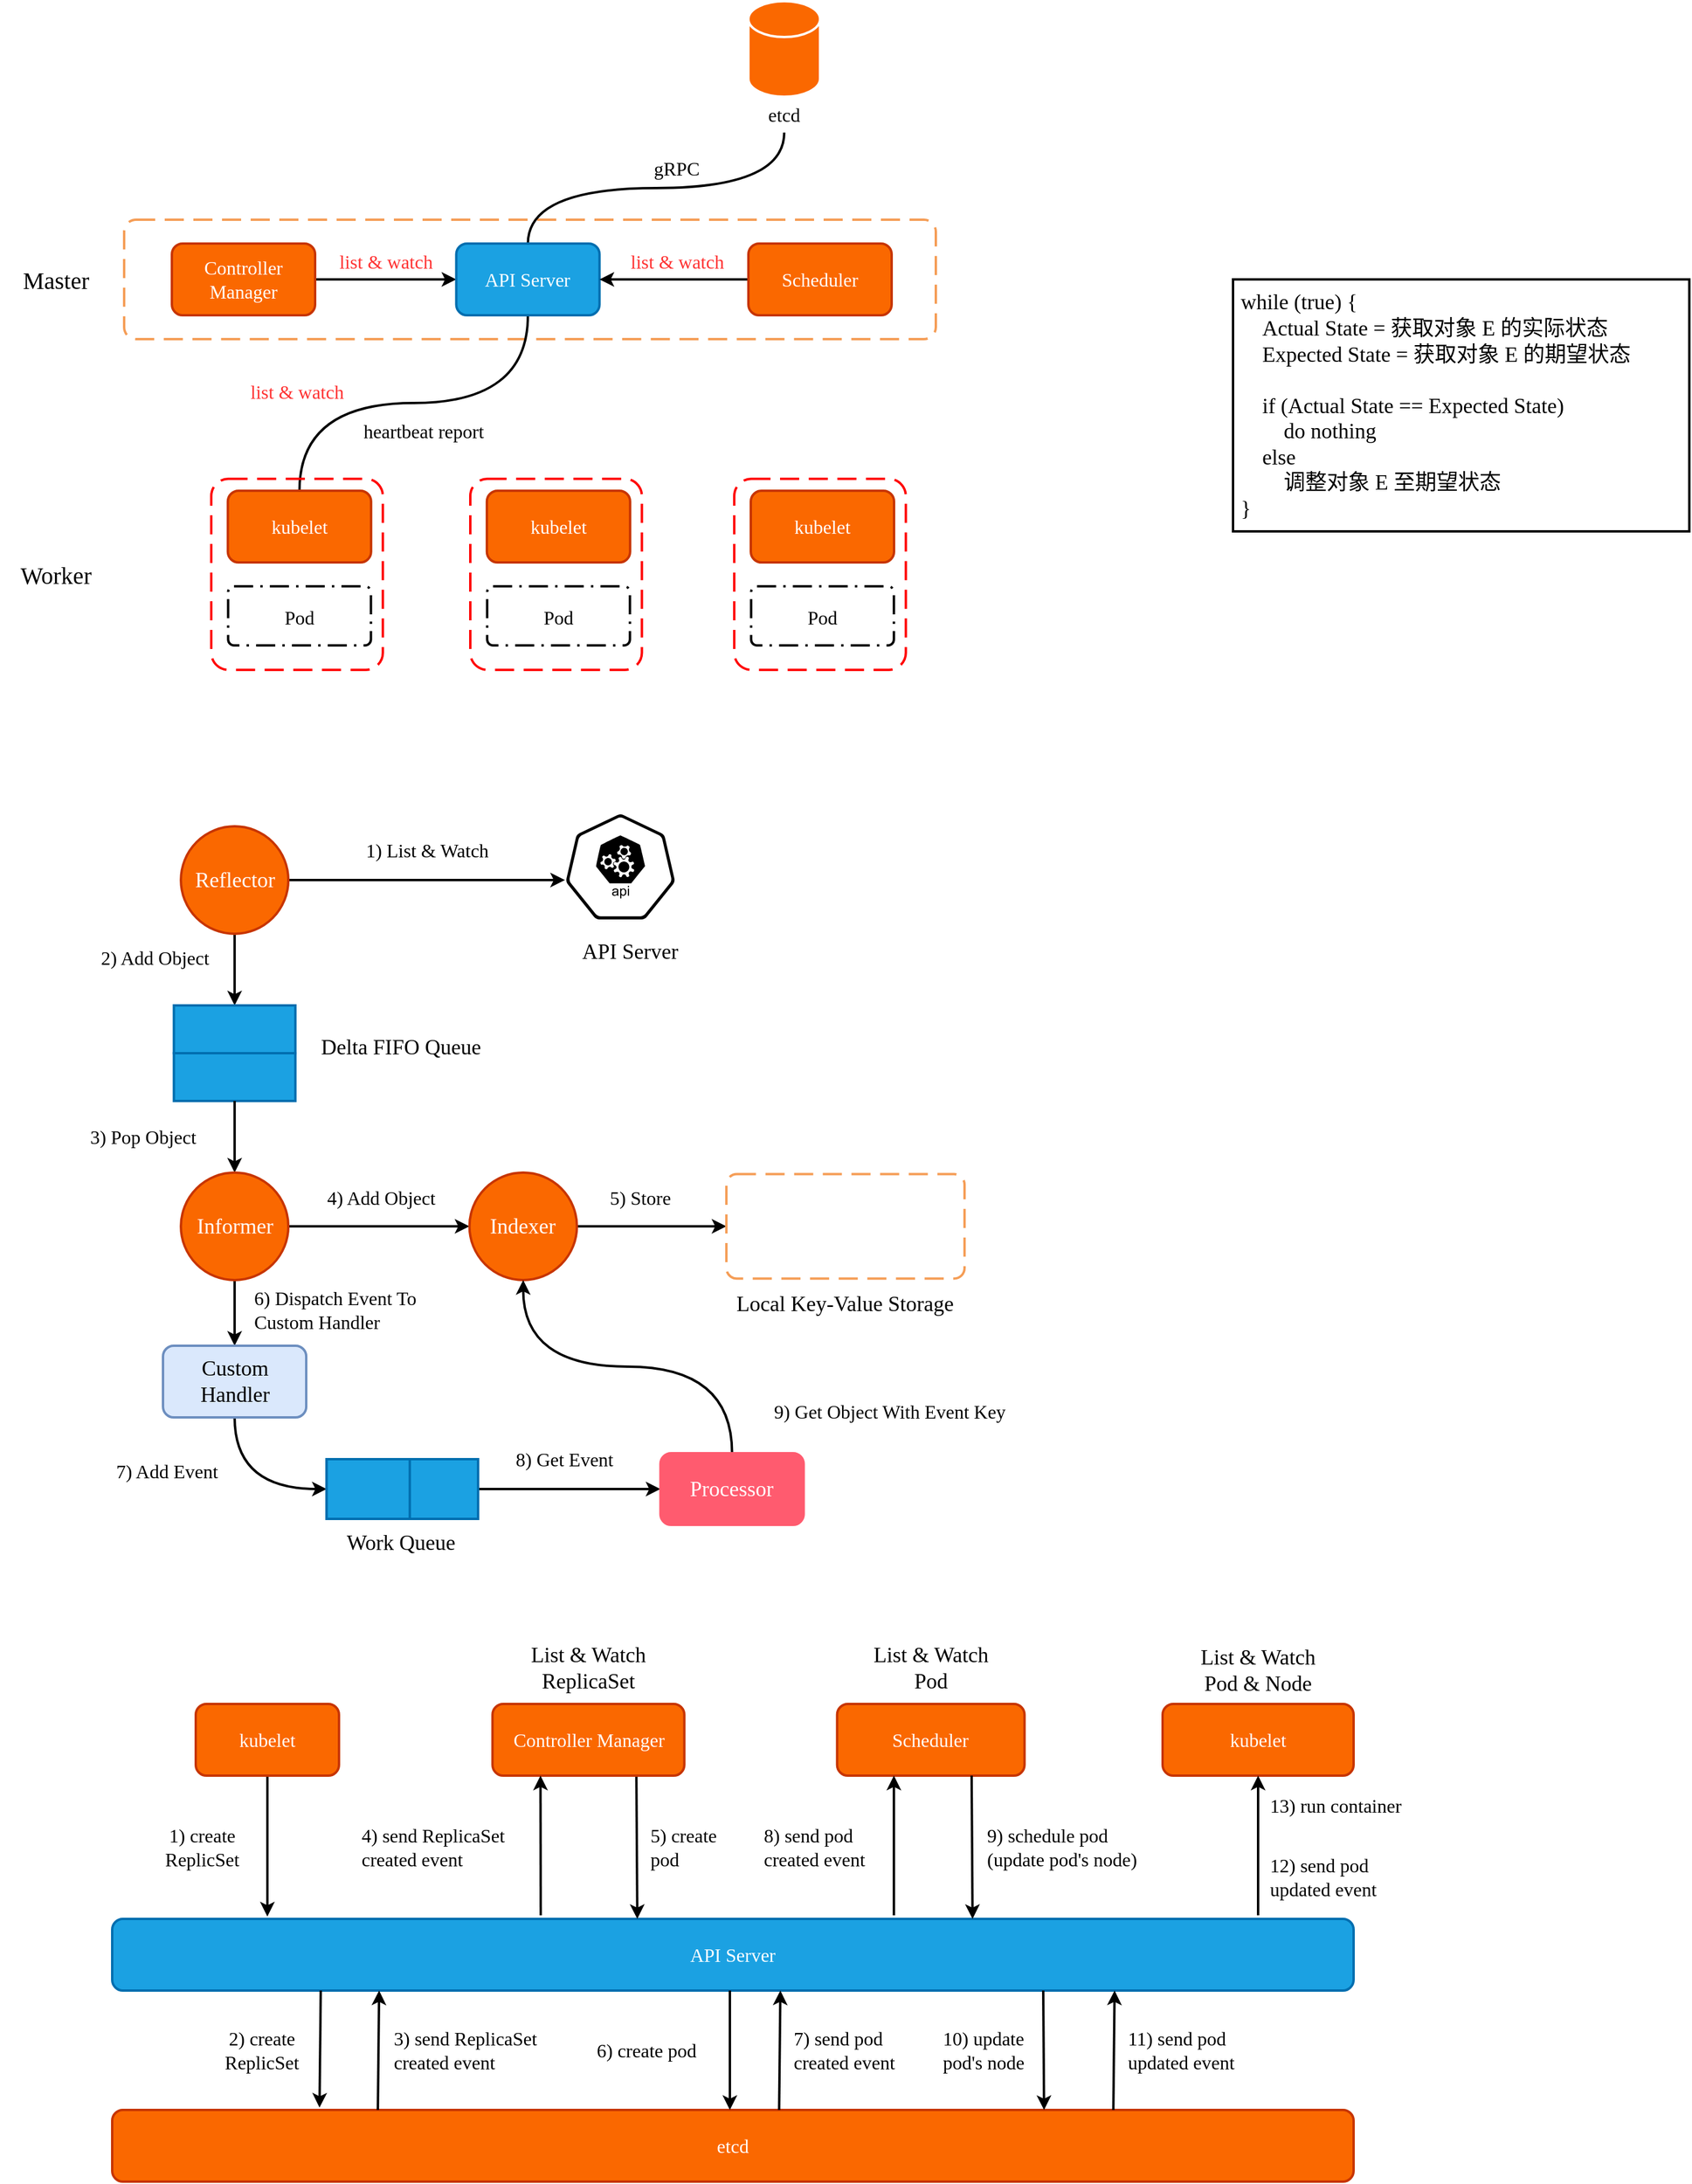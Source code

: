 <mxfile version="14.8.1" type="device"><diagram id="yfZBbAA-9Y0uJsVPKq8N" name="Page-1"><mxGraphModel dx="1826" dy="771" grid="0" gridSize="10" guides="1" tooltips="1" connect="1" arrows="1" fold="1" page="0" pageScale="1" pageWidth="827" pageHeight="1169" math="0" shadow="0"><root><mxCell id="0"/><mxCell id="1" parent="0"/><mxCell id="PfRBaJXLX3ht6NSebsjV-1" value="" style="rounded=1;arcSize=10;dashed=1;strokeColor=#F59D56;fillColor=none;gradientColor=none;dashPattern=8 4;strokeWidth=2;" vertex="1" parent="1"><mxGeometry x="40" y="423" width="680" height="100" as="geometry"/></mxCell><mxCell id="PfRBaJXLX3ht6NSebsjV-25" style="edgeStyle=orthogonalEdgeStyle;curved=1;rounded=0;orthogonalLoop=1;jettySize=auto;html=1;exitX=1;exitY=0.5;exitDx=0;exitDy=0;entryX=0;entryY=0.5;entryDx=0;entryDy=0;fontFamily=Comic Sans MS;fontSize=16;fontColor=#000000;startArrow=none;startFill=0;endArrow=classic;endFill=1;strokeWidth=2;" edge="1" parent="1" source="86Aiw0HBxORf-4C0vXs_-1" target="86Aiw0HBxORf-4C0vXs_-2"><mxGeometry relative="1" as="geometry"/></mxCell><mxCell id="86Aiw0HBxORf-4C0vXs_-1" value="Controller Manager" style="rounded=1;whiteSpace=wrap;html=1;fontFamily=Comic Sans MS;fontSize=16;strokeWidth=2;fillColor=#fa6800;strokeColor=#C73500;fontColor=#FFFFFF;" parent="1" vertex="1"><mxGeometry x="80" y="443" width="120" height="60" as="geometry"/></mxCell><mxCell id="PfRBaJXLX3ht6NSebsjV-15" style="edgeStyle=orthogonalEdgeStyle;rounded=0;orthogonalLoop=1;jettySize=auto;html=1;exitX=0.5;exitY=0;exitDx=0;exitDy=0;fontFamily=Comic Sans MS;fontSize=16;strokeWidth=2;curved=1;entryX=0.5;entryY=1;entryDx=0;entryDy=0;startArrow=none;startFill=0;endArrow=none;endFill=0;" edge="1" parent="1" source="86Aiw0HBxORf-4C0vXs_-2" target="86Aiw0HBxORf-4C0vXs_-5"><mxGeometry relative="1" as="geometry"/></mxCell><mxCell id="PfRBaJXLX3ht6NSebsjV-45" style="edgeStyle=orthogonalEdgeStyle;curved=1;rounded=0;orthogonalLoop=1;jettySize=auto;html=1;exitX=0.5;exitY=1;exitDx=0;exitDy=0;entryX=0.5;entryY=0;entryDx=0;entryDy=0;fontFamily=Comic Sans MS;fontSize=20;fontColor=#000000;startArrow=none;startFill=0;endArrow=none;endFill=0;strokeWidth=2;" edge="1" parent="1" source="86Aiw0HBxORf-4C0vXs_-2" target="PfRBaJXLX3ht6NSebsjV-4"><mxGeometry relative="1" as="geometry"/></mxCell><mxCell id="86Aiw0HBxORf-4C0vXs_-2" value="API Server" style="rounded=1;whiteSpace=wrap;html=1;fontFamily=Comic Sans MS;fontSize=16;strokeWidth=2;fillColor=#1ba1e2;strokeColor=#006EAF;fontColor=#ffffff;" parent="1" vertex="1"><mxGeometry x="318.25" y="443" width="120" height="60" as="geometry"/></mxCell><mxCell id="PfRBaJXLX3ht6NSebsjV-36" style="edgeStyle=orthogonalEdgeStyle;curved=1;rounded=0;orthogonalLoop=1;jettySize=auto;html=1;exitX=0;exitY=0.5;exitDx=0;exitDy=0;fontFamily=Comic Sans MS;fontSize=20;fontColor=#000000;startArrow=none;startFill=0;endArrow=classic;endFill=1;strokeWidth=2;" edge="1" parent="1" source="86Aiw0HBxORf-4C0vXs_-3" target="86Aiw0HBxORf-4C0vXs_-2"><mxGeometry relative="1" as="geometry"/></mxCell><mxCell id="86Aiw0HBxORf-4C0vXs_-3" value="Scheduler" style="rounded=1;whiteSpace=wrap;html=1;fontFamily=Comic Sans MS;fontSize=16;strokeWidth=2;fillColor=#fa6800;strokeColor=#C73500;fontColor=#FFFFFF;" parent="1" vertex="1"><mxGeometry x="563" y="443" width="120" height="60" as="geometry"/></mxCell><mxCell id="PfRBaJXLX3ht6NSebsjV-16" value="gRPC" style="text;html=1;strokeColor=none;fillColor=none;align=center;verticalAlign=middle;whiteSpace=wrap;rounded=0;fontFamily=Comic Sans MS;fontSize=16;" vertex="1" parent="1"><mxGeometry x="483" y="370" width="40" height="20" as="geometry"/></mxCell><mxCell id="PfRBaJXLX3ht6NSebsjV-28" value="&lt;font color=&quot;#ff3333&quot;&gt;list &amp;amp; watch&lt;/font&gt;" style="text;html=1;strokeColor=none;fillColor=none;align=center;verticalAlign=middle;whiteSpace=wrap;rounded=0;fontFamily=Comic Sans MS;fontSize=16;" vertex="1" parent="1"><mxGeometry x="131.88" y="557" width="106" height="20" as="geometry"/></mxCell><mxCell id="PfRBaJXLX3ht6NSebsjV-33" value="Master" style="text;html=1;strokeColor=none;fillColor=none;align=center;verticalAlign=middle;whiteSpace=wrap;rounded=0;fontFamily=Comic Sans MS;fontSize=20;" vertex="1" parent="1"><mxGeometry x="-64" y="455" width="94" height="36" as="geometry"/></mxCell><mxCell id="PfRBaJXLX3ht6NSebsjV-34" value="Worker" style="text;html=1;strokeColor=none;fillColor=none;align=center;verticalAlign=middle;whiteSpace=wrap;rounded=0;fontFamily=Comic Sans MS;fontSize=20;" vertex="1" parent="1"><mxGeometry x="-64" y="702" width="94" height="36" as="geometry"/></mxCell><mxCell id="PfRBaJXLX3ht6NSebsjV-35" value="&lt;font color=&quot;#ff3333&quot;&gt;list &amp;amp; watch&lt;/font&gt;" style="text;html=1;strokeColor=none;fillColor=none;align=center;verticalAlign=middle;whiteSpace=wrap;rounded=0;fontFamily=Comic Sans MS;fontSize=16;" vertex="1" parent="1"><mxGeometry x="210" y="448" width="99" height="20" as="geometry"/></mxCell><mxCell id="PfRBaJXLX3ht6NSebsjV-37" value="&lt;font color=&quot;#ff3333&quot;&gt;list &amp;amp; watch&lt;/font&gt;" style="text;html=1;strokeColor=none;fillColor=none;align=center;verticalAlign=middle;whiteSpace=wrap;rounded=0;fontFamily=Comic Sans MS;fontSize=16;" vertex="1" parent="1"><mxGeometry x="453.5" y="448" width="99" height="20" as="geometry"/></mxCell><mxCell id="PfRBaJXLX3ht6NSebsjV-46" value="heartbeat report" style="text;html=1;strokeColor=none;fillColor=none;align=center;verticalAlign=middle;whiteSpace=wrap;rounded=0;fontFamily=Comic Sans MS;fontSize=16;" vertex="1" parent="1"><mxGeometry x="219" y="590" width="144" height="20" as="geometry"/></mxCell><mxCell id="PfRBaJXLX3ht6NSebsjV-52" value="" style="group" vertex="1" connectable="0" parent="1"><mxGeometry x="563" y="240" width="60" height="110" as="geometry"/></mxCell><mxCell id="86Aiw0HBxORf-4C0vXs_-4" value="" style="shape=cylinder3;whiteSpace=wrap;html=1;boundedLbl=1;backgroundOutline=1;size=15;fontFamily=Comic Sans MS;fontSize=16;strokeWidth=2;fillColor=#fa6800;fontColor=#000000;strokeColor=#FFFFFF;" parent="PfRBaJXLX3ht6NSebsjV-52" vertex="1"><mxGeometry width="60" height="80" as="geometry"/></mxCell><mxCell id="86Aiw0HBxORf-4C0vXs_-5" value="etcd" style="text;html=1;strokeColor=none;fillColor=none;align=center;verticalAlign=middle;whiteSpace=wrap;rounded=0;fontFamily=Comic Sans MS;fontSize=16;" parent="PfRBaJXLX3ht6NSebsjV-52" vertex="1"><mxGeometry y="80" width="60" height="30" as="geometry"/></mxCell><mxCell id="PfRBaJXLX3ht6NSebsjV-54" value="&amp;nbsp;while (true) {&lt;br style=&quot;font-size: 18px;&quot;&gt;&amp;nbsp; &amp;nbsp; &amp;nbsp;Actual State = 获取对象 E 的实际状态&lt;br style=&quot;font-size: 18px;&quot;&gt;&amp;nbsp; &amp;nbsp; &amp;nbsp;Expected State = 获取对象 E 的期望状态&lt;br style=&quot;font-size: 18px;&quot;&gt;&amp;nbsp; &amp;nbsp; &lt;br style=&quot;font-size: 18px;&quot;&gt;&amp;nbsp; &amp;nbsp; &amp;nbsp;if (Actual State == Expected State)&lt;br style=&quot;font-size: 18px;&quot;&gt;&amp;nbsp; &amp;nbsp; &amp;nbsp; &amp;nbsp; &amp;nbsp;do nothing&lt;br style=&quot;font-size: 18px;&quot;&gt;&amp;nbsp; &amp;nbsp; &amp;nbsp;else&lt;br style=&quot;font-size: 18px;&quot;&gt;&amp;nbsp; &amp;nbsp; &amp;nbsp; &amp;nbsp; &amp;nbsp;调整对象 E 至期望状态&lt;br style=&quot;font-size: 18px;&quot;&gt;&amp;nbsp;}" style="rounded=0;whiteSpace=wrap;html=1;fontFamily=Comic Sans MS;fontSize=18;fontColor=#000000;strokeWidth=2;align=left;" vertex="1" parent="1"><mxGeometry x="969" y="473" width="382.25" height="211" as="geometry"/></mxCell><mxCell id="PfRBaJXLX3ht6NSebsjV-3" value="" style="rounded=1;arcSize=10;dashed=1;strokeColor=#ff0000;fillColor=none;gradientColor=none;dashPattern=8 4;strokeWidth=2;" vertex="1" parent="1"><mxGeometry x="113" y="640" width="143.75" height="160" as="geometry"/></mxCell><mxCell id="PfRBaJXLX3ht6NSebsjV-4" value="kubelet" style="rounded=1;whiteSpace=wrap;html=1;fontFamily=Comic Sans MS;fontSize=16;strokeWidth=2;fillColor=#fa6800;strokeColor=#C73500;fontColor=#FFFFFF;" vertex="1" parent="1"><mxGeometry x="126.88" y="650" width="120" height="60" as="geometry"/></mxCell><mxCell id="PfRBaJXLX3ht6NSebsjV-18" value="Pod" style="rounded=1;arcSize=10;dashed=1;fillColor=none;gradientColor=none;dashPattern=8 3 1 3;strokeWidth=2;fontFamily=Comic Sans MS;fontSize=16;" vertex="1" parent="1"><mxGeometry x="127.13" y="730" width="119.62" height="49.5" as="geometry"/></mxCell><mxCell id="PfRBaJXLX3ht6NSebsjV-55" value="" style="rounded=1;arcSize=10;dashed=1;strokeColor=#ff0000;fillColor=none;gradientColor=none;dashPattern=8 4;strokeWidth=2;" vertex="1" parent="1"><mxGeometry x="330" y="640" width="143.75" height="160" as="geometry"/></mxCell><mxCell id="PfRBaJXLX3ht6NSebsjV-56" value="kubelet" style="rounded=1;whiteSpace=wrap;html=1;fontFamily=Comic Sans MS;fontSize=16;strokeWidth=2;fillColor=#fa6800;strokeColor=#C73500;fontColor=#FFFFFF;" vertex="1" parent="1"><mxGeometry x="343.88" y="650" width="120" height="60" as="geometry"/></mxCell><mxCell id="PfRBaJXLX3ht6NSebsjV-57" value="Pod" style="rounded=1;arcSize=10;dashed=1;fillColor=none;gradientColor=none;dashPattern=8 3 1 3;strokeWidth=2;fontFamily=Comic Sans MS;fontSize=16;" vertex="1" parent="1"><mxGeometry x="344.13" y="730" width="119.62" height="49.5" as="geometry"/></mxCell><mxCell id="PfRBaJXLX3ht6NSebsjV-58" value="" style="rounded=1;arcSize=10;dashed=1;strokeColor=#ff0000;fillColor=none;gradientColor=none;dashPattern=8 4;strokeWidth=2;" vertex="1" parent="1"><mxGeometry x="551.13" y="640" width="143.75" height="160" as="geometry"/></mxCell><mxCell id="PfRBaJXLX3ht6NSebsjV-59" value="kubelet" style="rounded=1;whiteSpace=wrap;html=1;fontFamily=Comic Sans MS;fontSize=16;strokeWidth=2;fillColor=#fa6800;strokeColor=#C73500;fontColor=#FFFFFF;" vertex="1" parent="1"><mxGeometry x="565.01" y="650" width="120" height="60" as="geometry"/></mxCell><mxCell id="PfRBaJXLX3ht6NSebsjV-60" value="Pod" style="rounded=1;arcSize=10;dashed=1;fillColor=none;gradientColor=none;dashPattern=8 3 1 3;strokeWidth=2;fontFamily=Comic Sans MS;fontSize=16;" vertex="1" parent="1"><mxGeometry x="565.26" y="730" width="119.62" height="49.5" as="geometry"/></mxCell><mxCell id="PfRBaJXLX3ht6NSebsjV-64" value="" style="html=1;dashed=0;whitespace=wrap;points=[[0.005,0.63,0],[0.1,0.2,0],[0.9,0.2,0],[0.5,0,0],[0.995,0.63,0],[0.72,0.99,0],[0.5,1,0],[0.28,0.99,0]];shape=mxgraph.kubernetes.icon;prIcon=api;fontFamily=Comic Sans MS;fontSize=18;fontColor=#000000;align=left;fillColor=#FFFFFF;" vertex="1" parent="1"><mxGeometry x="409.31" y="921" width="93" height="88" as="geometry"/></mxCell><mxCell id="PfRBaJXLX3ht6NSebsjV-85" style="edgeStyle=orthogonalEdgeStyle;curved=1;rounded=0;orthogonalLoop=1;jettySize=auto;html=1;exitX=1;exitY=0.5;exitDx=0;exitDy=0;fontFamily=Comic Sans MS;fontSize=18;fontColor=#000000;startArrow=none;startFill=0;endArrow=classic;endFill=1;strokeWidth=2;" edge="1" parent="1" source="PfRBaJXLX3ht6NSebsjV-65"><mxGeometry relative="1" as="geometry"><mxPoint x="409.31" y="976" as="targetPoint"/></mxGeometry></mxCell><mxCell id="PfRBaJXLX3ht6NSebsjV-89" style="edgeStyle=none;rounded=0;orthogonalLoop=1;jettySize=auto;html=1;exitX=0.5;exitY=1;exitDx=0;exitDy=0;entryX=0.5;entryY=0;entryDx=0;entryDy=0;fontFamily=Comic Sans MS;fontSize=18;fontColor=#000000;startArrow=none;startFill=0;endArrow=classic;endFill=1;strokeWidth=2;" edge="1" parent="1" source="PfRBaJXLX3ht6NSebsjV-65" target="PfRBaJXLX3ht6NSebsjV-66"><mxGeometry relative="1" as="geometry"/></mxCell><mxCell id="PfRBaJXLX3ht6NSebsjV-65" value="Reflector" style="ellipse;whiteSpace=wrap;html=1;aspect=fixed;fontFamily=Comic Sans MS;fontSize=18;strokeWidth=2;align=center;fillColor=#fa6800;strokeColor=#C73500;fontColor=#FFFFFF;" vertex="1" parent="1"><mxGeometry x="87.56" y="931" width="90" height="90" as="geometry"/></mxCell><mxCell id="PfRBaJXLX3ht6NSebsjV-66" value="" style="rounded=0;whiteSpace=wrap;html=1;fontFamily=Comic Sans MS;fontSize=18;strokeWidth=2;align=left;fillColor=#1ba1e2;strokeColor=#006EAF;fontColor=#ffffff;" vertex="1" parent="1"><mxGeometry x="81.69" y="1081" width="101.75" height="40" as="geometry"/></mxCell><mxCell id="PfRBaJXLX3ht6NSebsjV-67" value="" style="rounded=0;whiteSpace=wrap;html=1;fontFamily=Comic Sans MS;fontSize=18;strokeWidth=2;align=left;fillColor=#1ba1e2;strokeColor=#006EAF;fontColor=#ffffff;" vertex="1" parent="1"><mxGeometry x="81.69" y="1121" width="101.75" height="40" as="geometry"/></mxCell><mxCell id="PfRBaJXLX3ht6NSebsjV-90" style="edgeStyle=none;rounded=0;orthogonalLoop=1;jettySize=auto;html=1;exitX=0.5;exitY=1;exitDx=0;exitDy=0;entryX=0.5;entryY=0;entryDx=0;entryDy=0;fontFamily=Comic Sans MS;fontSize=18;fontColor=#000000;startArrow=none;startFill=0;endArrow=classic;endFill=1;strokeWidth=2;" edge="1" parent="1" target="PfRBaJXLX3ht6NSebsjV-71"><mxGeometry relative="1" as="geometry"><mxPoint x="132.565" y="1161" as="sourcePoint"/></mxGeometry></mxCell><mxCell id="PfRBaJXLX3ht6NSebsjV-70" value="Delta FIFO Queue" style="text;html=1;strokeColor=none;fillColor=none;align=center;verticalAlign=middle;whiteSpace=wrap;rounded=0;fontFamily=Comic Sans MS;fontSize=18;fontColor=#000000;" vertex="1" parent="1"><mxGeometry x="192.31" y="1091" width="160" height="50" as="geometry"/></mxCell><mxCell id="PfRBaJXLX3ht6NSebsjV-91" style="edgeStyle=none;rounded=0;orthogonalLoop=1;jettySize=auto;html=1;exitX=1;exitY=0.5;exitDx=0;exitDy=0;entryX=0;entryY=0.5;entryDx=0;entryDy=0;fontFamily=Comic Sans MS;fontSize=18;fontColor=#000000;startArrow=none;startFill=0;endArrow=classic;endFill=1;strokeWidth=2;" edge="1" parent="1" source="PfRBaJXLX3ht6NSebsjV-71" target="PfRBaJXLX3ht6NSebsjV-72"><mxGeometry relative="1" as="geometry"/></mxCell><mxCell id="PfRBaJXLX3ht6NSebsjV-100" style="edgeStyle=none;rounded=0;orthogonalLoop=1;jettySize=auto;html=1;exitX=0.5;exitY=1;exitDx=0;exitDy=0;entryX=0.5;entryY=0;entryDx=0;entryDy=0;fontFamily=Comic Sans MS;fontSize=18;fontColor=#000000;startArrow=none;startFill=0;endArrow=classic;endFill=1;strokeWidth=2;" edge="1" parent="1" source="PfRBaJXLX3ht6NSebsjV-71" target="PfRBaJXLX3ht6NSebsjV-96"><mxGeometry relative="1" as="geometry"/></mxCell><mxCell id="PfRBaJXLX3ht6NSebsjV-71" value="Informer" style="ellipse;whiteSpace=wrap;html=1;aspect=fixed;fontFamily=Comic Sans MS;fontSize=18;strokeWidth=2;align=center;fillColor=#fa6800;strokeColor=#C73500;fontColor=#FFFFFF;" vertex="1" parent="1"><mxGeometry x="87.56" y="1221" width="90" height="90" as="geometry"/></mxCell><mxCell id="PfRBaJXLX3ht6NSebsjV-95" style="edgeStyle=none;rounded=0;orthogonalLoop=1;jettySize=auto;html=1;exitX=1;exitY=0.5;exitDx=0;exitDy=0;entryX=0;entryY=0.5;entryDx=0;entryDy=0;fontFamily=Comic Sans MS;fontSize=18;fontColor=#000000;startArrow=none;startFill=0;endArrow=classic;endFill=1;strokeWidth=2;" edge="1" parent="1" source="PfRBaJXLX3ht6NSebsjV-72" target="PfRBaJXLX3ht6NSebsjV-93"><mxGeometry relative="1" as="geometry"/></mxCell><mxCell id="PfRBaJXLX3ht6NSebsjV-72" value="Indexer" style="ellipse;whiteSpace=wrap;html=1;aspect=fixed;fontFamily=Comic Sans MS;fontSize=18;strokeWidth=2;align=center;fillColor=#fa6800;strokeColor=#C73500;fontColor=#FFFFFF;" vertex="1" parent="1"><mxGeometry x="329.31" y="1221" width="90" height="90" as="geometry"/></mxCell><mxCell id="PfRBaJXLX3ht6NSebsjV-88" value="API Server" style="text;html=1;strokeColor=none;fillColor=none;align=center;verticalAlign=middle;whiteSpace=wrap;rounded=0;fontFamily=Comic Sans MS;fontSize=18;fontColor=#000000;" vertex="1" parent="1"><mxGeometry x="409.31" y="1011" width="110" height="50" as="geometry"/></mxCell><mxCell id="PfRBaJXLX3ht6NSebsjV-93" value="" style="rounded=1;arcSize=10;dashed=1;strokeColor=#F59D56;fillColor=none;gradientColor=none;dashPattern=8 4;strokeWidth=2;fontFamily=Comic Sans MS;fontSize=18;fontColor=#000000;align=left;" vertex="1" parent="1"><mxGeometry x="544.56" y="1222.25" width="199.5" height="87.5" as="geometry"/></mxCell><mxCell id="PfRBaJXLX3ht6NSebsjV-94" value="Local Key-Value Storage" style="text;html=1;strokeColor=none;fillColor=none;align=center;verticalAlign=middle;whiteSpace=wrap;rounded=0;fontFamily=Comic Sans MS;fontSize=18;fontColor=#000000;" vertex="1" parent="1"><mxGeometry x="539.31" y="1311" width="210" height="40" as="geometry"/></mxCell><mxCell id="PfRBaJXLX3ht6NSebsjV-101" style="edgeStyle=orthogonalEdgeStyle;curved=1;rounded=0;orthogonalLoop=1;jettySize=auto;html=1;exitX=0.5;exitY=1;exitDx=0;exitDy=0;entryX=0;entryY=0.5;entryDx=0;entryDy=0;fontFamily=Comic Sans MS;fontSize=18;fontColor=#000000;startArrow=none;startFill=0;endArrow=classic;endFill=1;strokeWidth=2;" edge="1" parent="1" source="PfRBaJXLX3ht6NSebsjV-96" target="PfRBaJXLX3ht6NSebsjV-97"><mxGeometry relative="1" as="geometry"/></mxCell><mxCell id="PfRBaJXLX3ht6NSebsjV-96" value="Custom Handler" style="rounded=1;whiteSpace=wrap;html=1;fontFamily=Comic Sans MS;fontSize=18;strokeColor=#6c8ebf;strokeWidth=2;fillColor=#dae8fc;align=center;" vertex="1" parent="1"><mxGeometry x="72.56" y="1366" width="120" height="60" as="geometry"/></mxCell><mxCell id="PfRBaJXLX3ht6NSebsjV-102" style="edgeStyle=orthogonalEdgeStyle;curved=1;rounded=0;orthogonalLoop=1;jettySize=auto;html=1;exitX=1;exitY=0.5;exitDx=0;exitDy=0;entryX=0;entryY=0.5;entryDx=0;entryDy=0;fontFamily=Comic Sans MS;fontSize=18;fontColor=#000000;startArrow=none;startFill=0;endArrow=classic;endFill=1;strokeWidth=2;" edge="1" parent="1" source="PfRBaJXLX3ht6NSebsjV-97" target="PfRBaJXLX3ht6NSebsjV-99"><mxGeometry relative="1" as="geometry"/></mxCell><mxCell id="PfRBaJXLX3ht6NSebsjV-97" value="" style="rounded=0;whiteSpace=wrap;html=1;fontFamily=Comic Sans MS;fontSize=18;strokeWidth=2;align=left;fillColor=#1ba1e2;strokeColor=#006EAF;fontColor=#ffffff;" vertex="1" parent="1"><mxGeometry x="209.66" y="1461" width="126.87" height="50" as="geometry"/></mxCell><mxCell id="PfRBaJXLX3ht6NSebsjV-98" value="Work Queue" style="text;html=1;strokeColor=none;fillColor=none;align=center;verticalAlign=middle;whiteSpace=wrap;rounded=0;fontFamily=Comic Sans MS;fontSize=18;fontColor=#000000;" vertex="1" parent="1"><mxGeometry x="208.1" y="1511" width="128.43" height="40" as="geometry"/></mxCell><mxCell id="PfRBaJXLX3ht6NSebsjV-116" style="edgeStyle=orthogonalEdgeStyle;curved=1;rounded=0;orthogonalLoop=1;jettySize=auto;html=1;exitX=0.5;exitY=0;exitDx=0;exitDy=0;entryX=0.5;entryY=1;entryDx=0;entryDy=0;fontFamily=Comic Sans MS;fontSize=16;fontColor=#000000;startArrow=none;startFill=0;endArrow=classic;endFill=1;strokeWidth=2;" edge="1" parent="1" source="PfRBaJXLX3ht6NSebsjV-99" target="PfRBaJXLX3ht6NSebsjV-72"><mxGeometry relative="1" as="geometry"/></mxCell><mxCell id="PfRBaJXLX3ht6NSebsjV-99" value="Processor" style="rounded=1;whiteSpace=wrap;html=1;fontFamily=Comic Sans MS;fontSize=18;strokeWidth=2;align=center;fontColor=#FFFFFF;fillColor=#FF5B6F;strokeColor=#FF5B6F;" vertex="1" parent="1"><mxGeometry x="489.31" y="1456" width="120" height="60" as="geometry"/></mxCell><mxCell id="PfRBaJXLX3ht6NSebsjV-107" value="1) List &amp;amp; Watch" style="text;html=1;strokeColor=none;fillColor=none;align=center;verticalAlign=middle;whiteSpace=wrap;rounded=0;fontFamily=Comic Sans MS;fontSize=16;" vertex="1" parent="1"><mxGeometry x="214.32" y="941" width="160" height="20" as="geometry"/></mxCell><mxCell id="PfRBaJXLX3ht6NSebsjV-108" value="2) Add Object" style="text;html=1;strokeColor=none;fillColor=none;align=center;verticalAlign=middle;whiteSpace=wrap;rounded=0;fontFamily=Comic Sans MS;fontSize=16;" vertex="1" parent="1"><mxGeometry x="9.31" y="1021" width="113.75" height="40" as="geometry"/></mxCell><mxCell id="PfRBaJXLX3ht6NSebsjV-109" value="3) Pop Object" style="text;html=1;strokeColor=none;fillColor=none;align=center;verticalAlign=middle;whiteSpace=wrap;rounded=0;fontFamily=Comic Sans MS;fontSize=16;" vertex="1" parent="1"><mxGeometry x="-0.56" y="1171" width="113.75" height="40" as="geometry"/></mxCell><mxCell id="PfRBaJXLX3ht6NSebsjV-110" value="4) Add Object" style="text;html=1;strokeColor=none;fillColor=none;align=center;verticalAlign=middle;whiteSpace=wrap;rounded=0;fontFamily=Comic Sans MS;fontSize=16;" vertex="1" parent="1"><mxGeometry x="192.31" y="1222.25" width="127" height="40" as="geometry"/></mxCell><mxCell id="PfRBaJXLX3ht6NSebsjV-111" value="5) Store" style="text;html=1;strokeColor=none;fillColor=none;align=center;verticalAlign=middle;whiteSpace=wrap;rounded=0;fontFamily=Comic Sans MS;fontSize=16;" vertex="1" parent="1"><mxGeometry x="409.31" y="1222.25" width="127" height="40" as="geometry"/></mxCell><mxCell id="PfRBaJXLX3ht6NSebsjV-112" value="6) Dispatch Event To Custom Handler" style="text;html=1;strokeColor=none;fillColor=none;align=left;verticalAlign=middle;whiteSpace=wrap;rounded=0;fontFamily=Comic Sans MS;fontSize=16;" vertex="1" parent="1"><mxGeometry x="147.31" y="1316" width="150" height="40" as="geometry"/></mxCell><mxCell id="PfRBaJXLX3ht6NSebsjV-113" value="7) Add Event" style="text;html=1;strokeColor=none;fillColor=none;align=center;verticalAlign=middle;whiteSpace=wrap;rounded=0;fontFamily=Comic Sans MS;fontSize=16;" vertex="1" parent="1"><mxGeometry x="18.56" y="1451" width="113.75" height="40" as="geometry"/></mxCell><mxCell id="PfRBaJXLX3ht6NSebsjV-114" value="" style="rounded=0;whiteSpace=wrap;html=1;fontFamily=Comic Sans MS;fontSize=18;strokeWidth=2;align=left;fillColor=#1ba1e2;strokeColor=#006EAF;fontColor=#ffffff;" vertex="1" parent="1"><mxGeometry x="209.66" y="1461" width="69.65" height="50" as="geometry"/></mxCell><mxCell id="PfRBaJXLX3ht6NSebsjV-115" value="8) Get Event" style="text;html=1;strokeColor=none;fillColor=none;align=center;verticalAlign=middle;whiteSpace=wrap;rounded=0;fontFamily=Comic Sans MS;fontSize=16;" vertex="1" parent="1"><mxGeometry x="352.31" y="1441" width="113.75" height="40" as="geometry"/></mxCell><mxCell id="PfRBaJXLX3ht6NSebsjV-117" value="9) Get Object With Event Key" style="text;html=1;strokeColor=none;fillColor=none;align=center;verticalAlign=middle;whiteSpace=wrap;rounded=0;fontFamily=Comic Sans MS;fontSize=16;" vertex="1" parent="1"><mxGeometry x="559.31" y="1401" width="245" height="40" as="geometry"/></mxCell><mxCell id="PfRBaJXLX3ht6NSebsjV-118" value="API Server" style="rounded=1;whiteSpace=wrap;html=1;fontFamily=Comic Sans MS;fontSize=16;strokeWidth=2;fillColor=#1ba1e2;strokeColor=#006EAF;fontColor=#ffffff;" vertex="1" parent="1"><mxGeometry x="30" y="1846" width="1040" height="60" as="geometry"/></mxCell><mxCell id="PfRBaJXLX3ht6NSebsjV-119" value="Scheduler" style="rounded=1;whiteSpace=wrap;html=1;fontFamily=Comic Sans MS;fontSize=16;strokeWidth=2;fillColor=#fa6800;strokeColor=#C73500;fontColor=#FFFFFF;" vertex="1" parent="1"><mxGeometry x="637.31" y="1666" width="157" height="60" as="geometry"/></mxCell><mxCell id="PfRBaJXLX3ht6NSebsjV-120" value="etcd" style="rounded=1;whiteSpace=wrap;html=1;fontFamily=Comic Sans MS;fontSize=16;strokeWidth=2;fillColor=#fa6800;strokeColor=#C73500;fontColor=#FFFFFF;" vertex="1" parent="1"><mxGeometry x="30" y="2006" width="1040" height="60" as="geometry"/></mxCell><mxCell id="PfRBaJXLX3ht6NSebsjV-145" style="edgeStyle=none;rounded=0;orthogonalLoop=1;jettySize=auto;html=1;exitX=0.75;exitY=1;exitDx=0;exitDy=0;entryX=0.423;entryY=0;entryDx=0;entryDy=0;entryPerimeter=0;fontFamily=Comic Sans MS;fontSize=16;fontColor=#000000;startArrow=none;startFill=0;endArrow=classic;endFill=1;strokeWidth=2;" edge="1" parent="1" source="PfRBaJXLX3ht6NSebsjV-121" target="PfRBaJXLX3ht6NSebsjV-118"><mxGeometry relative="1" as="geometry"/></mxCell><mxCell id="PfRBaJXLX3ht6NSebsjV-121" value="Controller Manager" style="rounded=1;whiteSpace=wrap;html=1;fontFamily=Comic Sans MS;fontSize=16;strokeWidth=2;fillColor=#fa6800;strokeColor=#C73500;fontColor=#FFFFFF;" vertex="1" parent="1"><mxGeometry x="348.62" y="1666" width="160.69" height="60" as="geometry"/></mxCell><mxCell id="PfRBaJXLX3ht6NSebsjV-122" value="kubelet" style="rounded=1;whiteSpace=wrap;html=1;fontFamily=Comic Sans MS;fontSize=16;strokeWidth=2;fillColor=#fa6800;strokeColor=#C73500;fontColor=#FFFFFF;" vertex="1" parent="1"><mxGeometry x="910" y="1666" width="160" height="60" as="geometry"/></mxCell><mxCell id="PfRBaJXLX3ht6NSebsjV-142" style="rounded=0;orthogonalLoop=1;jettySize=auto;html=1;exitX=0.5;exitY=1;exitDx=0;exitDy=0;fontFamily=Comic Sans MS;fontSize=16;fontColor=#000000;startArrow=none;startFill=0;endArrow=classic;endFill=1;strokeWidth=2;entryX=0.125;entryY=-0.033;entryDx=0;entryDy=0;entryPerimeter=0;" edge="1" parent="1" source="PfRBaJXLX3ht6NSebsjV-123" target="PfRBaJXLX3ht6NSebsjV-118"><mxGeometry relative="1" as="geometry"><mxPoint x="156" y="1846" as="targetPoint"/></mxGeometry></mxCell><mxCell id="PfRBaJXLX3ht6NSebsjV-123" value="kubelet" style="rounded=1;whiteSpace=wrap;html=1;fontFamily=Comic Sans MS;fontSize=16;strokeWidth=2;fillColor=#fa6800;strokeColor=#C73500;fontColor=#FFFFFF;" vertex="1" parent="1"><mxGeometry x="100" y="1666" width="120" height="60" as="geometry"/></mxCell><mxCell id="PfRBaJXLX3ht6NSebsjV-128" value="List &amp;amp; Watch ReplicaSet" style="text;html=1;strokeColor=none;fillColor=none;align=center;verticalAlign=middle;whiteSpace=wrap;rounded=0;fontFamily=Comic Sans MS;fontSize=18;fontColor=#000000;" vertex="1" parent="1"><mxGeometry x="364.75" y="1616" width="128.43" height="40" as="geometry"/></mxCell><mxCell id="PfRBaJXLX3ht6NSebsjV-129" value="List &amp;amp; Watch Pod" style="text;html=1;strokeColor=none;fillColor=none;align=center;verticalAlign=middle;whiteSpace=wrap;rounded=0;fontFamily=Comic Sans MS;fontSize=18;fontColor=#000000;" vertex="1" parent="1"><mxGeometry x="651.59" y="1616" width="128.43" height="40" as="geometry"/></mxCell><mxCell id="PfRBaJXLX3ht6NSebsjV-130" value="List &amp;amp; Watch Pod &amp;amp; Node" style="text;html=1;strokeColor=none;fillColor=none;align=center;verticalAlign=middle;whiteSpace=wrap;rounded=0;fontFamily=Comic Sans MS;fontSize=18;fontColor=#000000;" vertex="1" parent="1"><mxGeometry x="925.78" y="1618" width="128.43" height="40" as="geometry"/></mxCell><mxCell id="PfRBaJXLX3ht6NSebsjV-132" value="1) create ReplicSet" style="text;html=1;strokeColor=none;fillColor=none;align=center;verticalAlign=middle;whiteSpace=wrap;rounded=0;fontFamily=Comic Sans MS;fontSize=16;" vertex="1" parent="1"><mxGeometry x="60" y="1766" width="91.44" height="40" as="geometry"/></mxCell><mxCell id="PfRBaJXLX3ht6NSebsjV-133" value="" style="endArrow=classic;html=1;fontFamily=Comic Sans MS;fontSize=16;fontColor=#000000;strokeWidth=2;exitX=0.168;exitY=1;exitDx=0;exitDy=0;exitPerimeter=0;entryX=0.167;entryY=-0.033;entryDx=0;entryDy=0;entryPerimeter=0;" edge="1" parent="1" source="PfRBaJXLX3ht6NSebsjV-118" target="PfRBaJXLX3ht6NSebsjV-120"><mxGeometry width="50" height="50" relative="1" as="geometry"><mxPoint x="450" y="1966" as="sourcePoint"/><mxPoint x="500" y="1916" as="targetPoint"/></mxGeometry></mxCell><mxCell id="PfRBaJXLX3ht6NSebsjV-134" value="2) create ReplicSet" style="text;html=1;strokeColor=none;fillColor=none;align=center;verticalAlign=middle;whiteSpace=wrap;rounded=0;fontFamily=Comic Sans MS;fontSize=16;" vertex="1" parent="1"><mxGeometry x="110" y="1936" width="91.44" height="40" as="geometry"/></mxCell><mxCell id="PfRBaJXLX3ht6NSebsjV-136" value="" style="endArrow=classic;html=1;fontFamily=Comic Sans MS;fontSize=16;fontColor=#000000;strokeWidth=2;exitX=0.214;exitY=0;exitDx=0;exitDy=0;entryX=0.215;entryY=1;entryDx=0;entryDy=0;exitPerimeter=0;entryPerimeter=0;" edge="1" parent="1" source="PfRBaJXLX3ht6NSebsjV-120" target="PfRBaJXLX3ht6NSebsjV-118"><mxGeometry width="50" height="50" relative="1" as="geometry"><mxPoint x="450" y="2046" as="sourcePoint"/><mxPoint x="500" y="1996" as="targetPoint"/></mxGeometry></mxCell><mxCell id="PfRBaJXLX3ht6NSebsjV-139" value="3) send ReplicaSet created event" style="text;html=1;strokeColor=none;fillColor=none;align=left;verticalAlign=middle;whiteSpace=wrap;rounded=0;fontFamily=Comic Sans MS;fontSize=16;" vertex="1" parent="1"><mxGeometry x="263.52" y="1926" width="146.48" height="60" as="geometry"/></mxCell><mxCell id="PfRBaJXLX3ht6NSebsjV-143" value="" style="endArrow=classic;html=1;fontFamily=Comic Sans MS;fontSize=16;fontColor=#000000;strokeWidth=2;entryX=0.25;entryY=1;entryDx=0;entryDy=0;" edge="1" parent="1" target="PfRBaJXLX3ht6NSebsjV-121"><mxGeometry width="50" height="50" relative="1" as="geometry"><mxPoint x="389" y="1843" as="sourcePoint"/><mxPoint x="590" y="1896" as="targetPoint"/></mxGeometry></mxCell><mxCell id="PfRBaJXLX3ht6NSebsjV-144" value="4) send ReplicaSet created event" style="text;html=1;strokeColor=none;fillColor=none;align=left;verticalAlign=middle;whiteSpace=wrap;rounded=0;fontFamily=Comic Sans MS;fontSize=16;" vertex="1" parent="1"><mxGeometry x="236.88" y="1756" width="146.48" height="60" as="geometry"/></mxCell><mxCell id="PfRBaJXLX3ht6NSebsjV-146" value="5) create &lt;br&gt;pod" style="text;html=1;strokeColor=none;fillColor=none;align=left;verticalAlign=middle;whiteSpace=wrap;rounded=0;fontFamily=Comic Sans MS;fontSize=16;" vertex="1" parent="1"><mxGeometry x="479.31" y="1756" width="80.69" height="60" as="geometry"/></mxCell><mxCell id="PfRBaJXLX3ht6NSebsjV-147" style="edgeStyle=none;rounded=0;orthogonalLoop=1;jettySize=auto;html=1;fontFamily=Comic Sans MS;fontSize=16;fontColor=#000000;startArrow=none;startFill=0;endArrow=classic;endFill=1;strokeWidth=2;" edge="1" parent="1"><mxGeometry relative="1" as="geometry"><mxPoint x="547.47" y="1906" as="sourcePoint"/><mxPoint x="547.47" y="2006" as="targetPoint"/></mxGeometry></mxCell><mxCell id="PfRBaJXLX3ht6NSebsjV-148" value="6) create pod" style="text;html=1;strokeColor=none;fillColor=none;align=left;verticalAlign=middle;whiteSpace=wrap;rounded=0;fontFamily=Comic Sans MS;fontSize=16;" vertex="1" parent="1"><mxGeometry x="433.88" y="1926" width="106.12" height="60" as="geometry"/></mxCell><mxCell id="PfRBaJXLX3ht6NSebsjV-149" value="" style="endArrow=classic;html=1;fontFamily=Comic Sans MS;fontSize=16;fontColor=#000000;strokeWidth=2;exitX=0.214;exitY=0;exitDx=0;exitDy=0;entryX=0.215;entryY=1;entryDx=0;entryDy=0;exitPerimeter=0;entryPerimeter=0;" edge="1" parent="1"><mxGeometry width="50" height="50" relative="1" as="geometry"><mxPoint x="588.73" y="2006" as="sourcePoint"/><mxPoint x="589.77" y="1906" as="targetPoint"/></mxGeometry></mxCell><mxCell id="PfRBaJXLX3ht6NSebsjV-150" value="7) send pod created event" style="text;html=1;strokeColor=none;fillColor=none;align=left;verticalAlign=middle;whiteSpace=wrap;rounded=0;fontFamily=Comic Sans MS;fontSize=16;" vertex="1" parent="1"><mxGeometry x="599.31" y="1926" width="110.69" height="60" as="geometry"/></mxCell><mxCell id="PfRBaJXLX3ht6NSebsjV-151" value="" style="endArrow=classic;html=1;fontFamily=Comic Sans MS;fontSize=16;fontColor=#000000;strokeWidth=2;entryX=0.215;entryY=1;entryDx=0;entryDy=0;entryPerimeter=0;" edge="1" parent="1"><mxGeometry width="50" height="50" relative="1" as="geometry"><mxPoint x="684.88" y="1843" as="sourcePoint"/><mxPoint x="684.88" y="1726" as="targetPoint"/></mxGeometry></mxCell><mxCell id="PfRBaJXLX3ht6NSebsjV-152" value="8) send pod created event" style="text;html=1;strokeColor=none;fillColor=none;align=left;verticalAlign=middle;whiteSpace=wrap;rounded=0;fontFamily=Comic Sans MS;fontSize=16;" vertex="1" parent="1"><mxGeometry x="574.19" y="1756" width="110.69" height="60" as="geometry"/></mxCell><mxCell id="PfRBaJXLX3ht6NSebsjV-154" style="edgeStyle=none;rounded=0;orthogonalLoop=1;jettySize=auto;html=1;exitX=0.75;exitY=1;exitDx=0;exitDy=0;entryX=0.423;entryY=0;entryDx=0;entryDy=0;entryPerimeter=0;fontFamily=Comic Sans MS;fontSize=16;fontColor=#000000;startArrow=none;startFill=0;endArrow=classic;endFill=1;strokeWidth=2;" edge="1" parent="1"><mxGeometry relative="1" as="geometry"><mxPoint x="749.997" y="1726" as="sourcePoint"/><mxPoint x="750.78" y="1846" as="targetPoint"/></mxGeometry></mxCell><mxCell id="PfRBaJXLX3ht6NSebsjV-155" value="9) schedule pod (update pod's node)" style="text;html=1;strokeColor=none;fillColor=none;align=left;verticalAlign=middle;whiteSpace=wrap;rounded=0;fontFamily=Comic Sans MS;fontSize=16;" vertex="1" parent="1"><mxGeometry x="761.43" y="1756" width="152.57" height="60" as="geometry"/></mxCell><mxCell id="PfRBaJXLX3ht6NSebsjV-156" style="edgeStyle=none;rounded=0;orthogonalLoop=1;jettySize=auto;html=1;exitX=0.75;exitY=1;exitDx=0;exitDy=0;fontFamily=Comic Sans MS;fontSize=16;fontColor=#000000;startArrow=none;startFill=0;endArrow=classic;endFill=1;strokeWidth=2;" edge="1" parent="1"><mxGeometry relative="1" as="geometry"><mxPoint x="809.997" y="1906" as="sourcePoint"/><mxPoint x="810.69" y="2006" as="targetPoint"/></mxGeometry></mxCell><mxCell id="PfRBaJXLX3ht6NSebsjV-157" value="10) update pod's node" style="text;html=1;strokeColor=none;fillColor=none;align=left;verticalAlign=middle;whiteSpace=wrap;rounded=0;fontFamily=Comic Sans MS;fontSize=16;" vertex="1" parent="1"><mxGeometry x="724" y="1926" width="84.28" height="60" as="geometry"/></mxCell><mxCell id="PfRBaJXLX3ht6NSebsjV-158" value="" style="endArrow=classic;html=1;fontFamily=Comic Sans MS;fontSize=16;fontColor=#000000;strokeWidth=2;exitX=0.214;exitY=0;exitDx=0;exitDy=0;entryX=0.215;entryY=1;entryDx=0;entryDy=0;exitPerimeter=0;entryPerimeter=0;" edge="1" parent="1"><mxGeometry width="50" height="50" relative="1" as="geometry"><mxPoint x="868.73" y="2006" as="sourcePoint"/><mxPoint x="869.77" y="1906" as="targetPoint"/></mxGeometry></mxCell><mxCell id="PfRBaJXLX3ht6NSebsjV-159" value="11) send pod updated event" style="text;html=1;strokeColor=none;fillColor=none;align=left;verticalAlign=middle;whiteSpace=wrap;rounded=0;fontFamily=Comic Sans MS;fontSize=16;" vertex="1" parent="1"><mxGeometry x="879.31" y="1926" width="110.69" height="60" as="geometry"/></mxCell><mxCell id="PfRBaJXLX3ht6NSebsjV-160" value="" style="endArrow=classic;html=1;fontFamily=Comic Sans MS;fontSize=16;fontColor=#000000;strokeWidth=2;entryX=0.215;entryY=1;entryDx=0;entryDy=0;entryPerimeter=0;" edge="1" parent="1"><mxGeometry width="50" height="50" relative="1" as="geometry"><mxPoint x="990.0" y="1843" as="sourcePoint"/><mxPoint x="990.0" y="1726" as="targetPoint"/></mxGeometry></mxCell><mxCell id="PfRBaJXLX3ht6NSebsjV-161" value="12) send pod updated event" style="text;html=1;strokeColor=none;fillColor=none;align=left;verticalAlign=middle;whiteSpace=wrap;rounded=0;fontFamily=Comic Sans MS;fontSize=16;" vertex="1" parent="1"><mxGeometry x="998" y="1781" width="110.69" height="60" as="geometry"/></mxCell><mxCell id="PfRBaJXLX3ht6NSebsjV-162" value="13) run container" style="text;html=1;strokeColor=none;fillColor=none;align=left;verticalAlign=middle;whiteSpace=wrap;rounded=0;fontFamily=Comic Sans MS;fontSize=16;" vertex="1" parent="1"><mxGeometry x="998" y="1721" width="130" height="60" as="geometry"/></mxCell></root></mxGraphModel></diagram></mxfile>